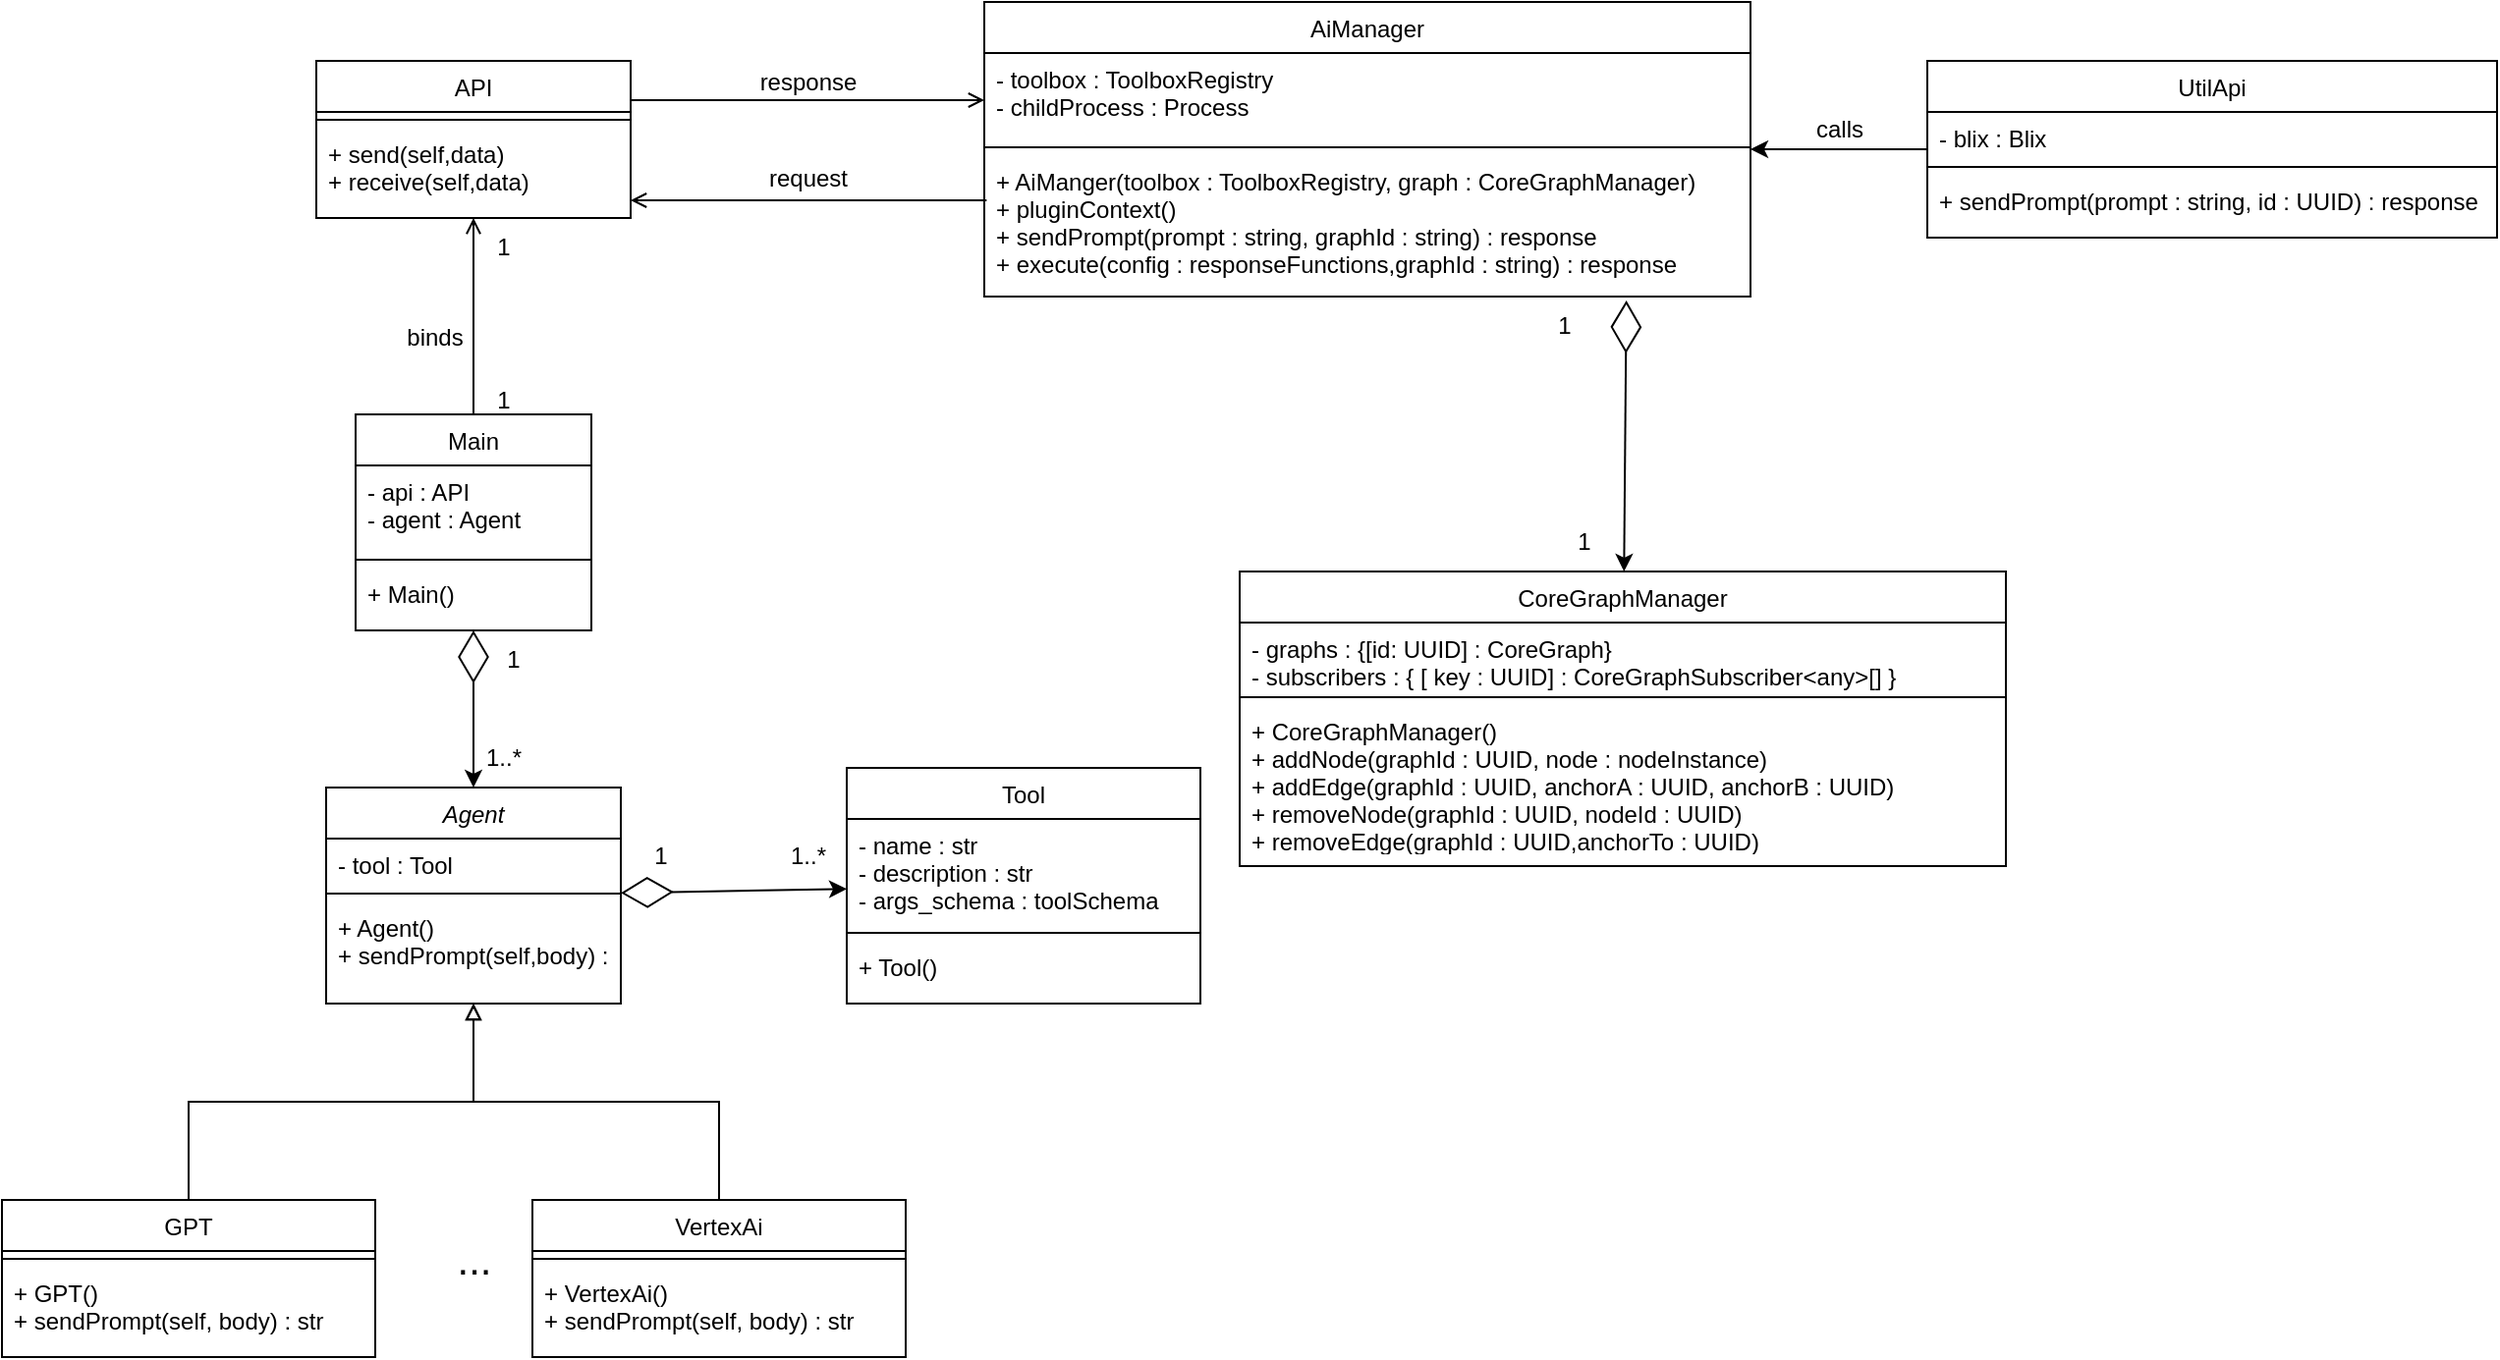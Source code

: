<mxfile version="21.6.6" type="device">
  <diagram id="C5RBs43oDa-KdzZeNtuy" name="Page-1">
    <mxGraphModel dx="1434" dy="907" grid="1" gridSize="10" guides="1" tooltips="1" connect="1" arrows="1" fold="1" page="1" pageScale="1" pageWidth="827" pageHeight="1169" math="0" shadow="0">
      <root>
        <mxCell id="WIyWlLk6GJQsqaUBKTNV-0" />
        <mxCell id="WIyWlLk6GJQsqaUBKTNV-1" parent="WIyWlLk6GJQsqaUBKTNV-0" />
        <mxCell id="zkfFHV4jXpPFQw0GAbJ--0" value="API" style="swimlane;fontStyle=0;align=center;verticalAlign=top;childLayout=stackLayout;horizontal=1;startSize=26;horizontalStack=0;resizeParent=1;resizeLast=0;collapsible=1;marginBottom=0;rounded=0;shadow=0;strokeWidth=1;" parent="WIyWlLk6GJQsqaUBKTNV-1" vertex="1">
          <mxGeometry x="220" y="140" width="160" height="80" as="geometry">
            <mxRectangle x="230" y="140" width="160" height="26" as="alternateBounds" />
          </mxGeometry>
        </mxCell>
        <mxCell id="zkfFHV4jXpPFQw0GAbJ--4" value="" style="line;html=1;strokeWidth=1;align=left;verticalAlign=middle;spacingTop=-1;spacingLeft=3;spacingRight=3;rotatable=0;labelPosition=right;points=[];portConstraint=eastwest;" parent="zkfFHV4jXpPFQw0GAbJ--0" vertex="1">
          <mxGeometry y="26" width="160" height="8" as="geometry" />
        </mxCell>
        <mxCell id="zkfFHV4jXpPFQw0GAbJ--5" value="+ send(self,data)&#xa;+ receive(self,data)&#xa;" style="text;align=left;verticalAlign=top;spacingLeft=4;spacingRight=4;overflow=hidden;rotatable=0;points=[[0,0.5],[1,0.5]];portConstraint=eastwest;" parent="zkfFHV4jXpPFQw0GAbJ--0" vertex="1">
          <mxGeometry y="34" width="160" height="36" as="geometry" />
        </mxCell>
        <mxCell id="zkfFHV4jXpPFQw0GAbJ--17" value="AiManager&#xa;" style="swimlane;fontStyle=0;align=center;verticalAlign=top;childLayout=stackLayout;horizontal=1;startSize=26;horizontalStack=0;resizeParent=1;resizeLast=0;collapsible=1;marginBottom=0;rounded=0;shadow=0;strokeWidth=1;" parent="WIyWlLk6GJQsqaUBKTNV-1" vertex="1">
          <mxGeometry x="560" y="110" width="390" height="150" as="geometry">
            <mxRectangle x="550" y="140" width="160" height="26" as="alternateBounds" />
          </mxGeometry>
        </mxCell>
        <mxCell id="zkfFHV4jXpPFQw0GAbJ--18" value="- toolbox : ToolboxRegistry&#xa;- childProcess : Process&#xa;" style="text;align=left;verticalAlign=top;spacingLeft=4;spacingRight=4;overflow=hidden;rotatable=0;points=[[0,0.5],[1,0.5]];portConstraint=eastwest;" parent="zkfFHV4jXpPFQw0GAbJ--17" vertex="1">
          <mxGeometry y="26" width="390" height="44" as="geometry" />
        </mxCell>
        <mxCell id="zkfFHV4jXpPFQw0GAbJ--23" value="" style="line;html=1;strokeWidth=1;align=left;verticalAlign=middle;spacingTop=-1;spacingLeft=3;spacingRight=3;rotatable=0;labelPosition=right;points=[];portConstraint=eastwest;" parent="zkfFHV4jXpPFQw0GAbJ--17" vertex="1">
          <mxGeometry y="70" width="390" height="8" as="geometry" />
        </mxCell>
        <mxCell id="zkfFHV4jXpPFQw0GAbJ--24" value="+ AiManger(toolbox : ToolboxRegistry, graph : CoreGraphManager)&#xa;+ pluginContext()&#xa;+ sendPrompt(prompt : string, graphId : string) : response&#xa;+ execute(config : responseFunctions,graphId : string) : response&#xa;" style="text;align=left;verticalAlign=top;spacingLeft=4;spacingRight=4;overflow=hidden;rotatable=0;points=[[0,0.5],[1,0.5]];portConstraint=eastwest;" parent="zkfFHV4jXpPFQw0GAbJ--17" vertex="1">
          <mxGeometry y="78" width="390" height="72" as="geometry" />
        </mxCell>
        <mxCell id="zkfFHV4jXpPFQw0GAbJ--26" value="" style="endArrow=open;shadow=0;strokeWidth=1;rounded=0;endFill=1;edgeStyle=elbowEdgeStyle;elbow=vertical;" parent="WIyWlLk6GJQsqaUBKTNV-1" edge="1">
          <mxGeometry x="0.5" y="41" relative="1" as="geometry">
            <mxPoint x="380" y="160" as="sourcePoint" />
            <mxPoint x="560" y="160" as="targetPoint" />
            <mxPoint x="-40" y="32" as="offset" />
          </mxGeometry>
        </mxCell>
        <mxCell id="zkfFHV4jXpPFQw0GAbJ--27" value="" style="resizable=0;align=left;verticalAlign=bottom;labelBackgroundColor=none;fontSize=12;" parent="zkfFHV4jXpPFQw0GAbJ--26" connectable="0" vertex="1">
          <mxGeometry x="-1" relative="1" as="geometry">
            <mxPoint y="4" as="offset" />
          </mxGeometry>
        </mxCell>
        <mxCell id="zkfFHV4jXpPFQw0GAbJ--29" value="response" style="text;html=1;resizable=0;points=[];;align=center;verticalAlign=middle;labelBackgroundColor=none;rounded=0;shadow=0;strokeWidth=1;fontSize=12;" parent="zkfFHV4jXpPFQw0GAbJ--26" connectable="0" vertex="1">
          <mxGeometry x="0.5" y="49" relative="1" as="geometry">
            <mxPoint x="-45" y="40" as="offset" />
          </mxGeometry>
        </mxCell>
        <mxCell id="jLqWz2tM7Y8qz89wDv2X-0" value="" style="endArrow=open;shadow=0;strokeWidth=1;rounded=0;endFill=1;edgeStyle=elbowEdgeStyle;elbow=vertical;entryX=1;entryY=0.5;entryDx=0;entryDy=0;exitX=0.003;exitY=0.319;exitDx=0;exitDy=0;exitPerimeter=0;" parent="WIyWlLk6GJQsqaUBKTNV-1" source="zkfFHV4jXpPFQw0GAbJ--24" edge="1">
          <mxGeometry x="0.5" y="41" relative="1" as="geometry">
            <mxPoint x="430" y="300" as="sourcePoint" />
            <mxPoint x="380" y="211" as="targetPoint" />
            <mxPoint x="-40" y="32" as="offset" />
          </mxGeometry>
        </mxCell>
        <mxCell id="jLqWz2tM7Y8qz89wDv2X-1" value="" style="resizable=0;align=left;verticalAlign=bottom;labelBackgroundColor=none;fontSize=12;" parent="jLqWz2tM7Y8qz89wDv2X-0" connectable="0" vertex="1">
          <mxGeometry x="-1" relative="1" as="geometry">
            <mxPoint y="4" as="offset" />
          </mxGeometry>
        </mxCell>
        <mxCell id="jLqWz2tM7Y8qz89wDv2X-2" value="request" style="text;html=1;resizable=0;points=[];;align=center;verticalAlign=middle;labelBackgroundColor=none;rounded=0;shadow=0;strokeWidth=1;fontSize=12;" parent="jLqWz2tM7Y8qz89wDv2X-0" connectable="0" vertex="1">
          <mxGeometry x="0.5" y="49" relative="1" as="geometry">
            <mxPoint x="45" y="-60" as="offset" />
          </mxGeometry>
        </mxCell>
        <mxCell id="jLqWz2tM7Y8qz89wDv2X-3" value="CoreGraphManager&#xa;" style="swimlane;fontStyle=0;align=center;verticalAlign=top;childLayout=stackLayout;horizontal=1;startSize=26;horizontalStack=0;resizeParent=1;resizeLast=0;collapsible=1;marginBottom=0;rounded=0;shadow=0;strokeWidth=1;" parent="WIyWlLk6GJQsqaUBKTNV-1" vertex="1">
          <mxGeometry x="690" y="400" width="390" height="150" as="geometry">
            <mxRectangle x="550" y="140" width="160" height="26" as="alternateBounds" />
          </mxGeometry>
        </mxCell>
        <mxCell id="jLqWz2tM7Y8qz89wDv2X-4" value="- graphs : {[id: UUID] : CoreGraph}&#xa;- subscribers : { [ key : UUID] : CoreGraphSubscriber&lt;any&gt;[] }&#xa;&#xa;" style="text;align=left;verticalAlign=top;spacingLeft=4;spacingRight=4;overflow=hidden;rotatable=0;points=[[0,0.5],[1,0.5]];portConstraint=eastwest;" parent="jLqWz2tM7Y8qz89wDv2X-3" vertex="1">
          <mxGeometry y="26" width="390" height="34" as="geometry" />
        </mxCell>
        <mxCell id="jLqWz2tM7Y8qz89wDv2X-5" value="" style="line;html=1;strokeWidth=1;align=left;verticalAlign=middle;spacingTop=-1;spacingLeft=3;spacingRight=3;rotatable=0;labelPosition=right;points=[];portConstraint=eastwest;" parent="jLqWz2tM7Y8qz89wDv2X-3" vertex="1">
          <mxGeometry y="60" width="390" height="8" as="geometry" />
        </mxCell>
        <mxCell id="jLqWz2tM7Y8qz89wDv2X-6" value="+ CoreGraphManager()&#xa;+ addNode(graphId : UUID, node : nodeInstance)&#xa;+ addEdge(graphId : UUID, anchorA : UUID, anchorB : UUID)&#xa;+ removeNode(graphId : UUID, nodeId : UUID)&#xa;+ removeEdge(graphId : UUID,anchorTo : UUID)&#xa;&#xa;" style="text;align=left;verticalAlign=top;spacingLeft=4;spacingRight=4;overflow=hidden;rotatable=0;points=[[0,0.5],[1,0.5]];portConstraint=eastwest;" parent="jLqWz2tM7Y8qz89wDv2X-3" vertex="1">
          <mxGeometry y="68" width="390" height="72" as="geometry" />
        </mxCell>
        <mxCell id="jLqWz2tM7Y8qz89wDv2X-10" value="calls" style="text;html=1;align=center;verticalAlign=middle;resizable=0;points=[];autosize=1;strokeColor=none;fillColor=none;" parent="WIyWlLk6GJQsqaUBKTNV-1" vertex="1">
          <mxGeometry x="970" y="160" width="50" height="30" as="geometry" />
        </mxCell>
        <mxCell id="jLqWz2tM7Y8qz89wDv2X-23" value="1" style="text;html=1;align=center;verticalAlign=middle;resizable=0;points=[];autosize=1;strokeColor=none;fillColor=none;" parent="WIyWlLk6GJQsqaUBKTNV-1" vertex="1">
          <mxGeometry x="840" y="260" width="30" height="30" as="geometry" />
        </mxCell>
        <mxCell id="jLqWz2tM7Y8qz89wDv2X-30" value="1" style="text;html=1;align=center;verticalAlign=middle;resizable=0;points=[];autosize=1;strokeColor=none;fillColor=none;" parent="WIyWlLk6GJQsqaUBKTNV-1" vertex="1">
          <mxGeometry x="850" y="370" width="30" height="30" as="geometry" />
        </mxCell>
        <mxCell id="jLqWz2tM7Y8qz89wDv2X-35" value="Main" style="swimlane;fontStyle=0;align=center;verticalAlign=top;childLayout=stackLayout;horizontal=1;startSize=26;horizontalStack=0;resizeParent=1;resizeLast=0;collapsible=1;marginBottom=0;rounded=0;shadow=0;strokeWidth=1;" parent="WIyWlLk6GJQsqaUBKTNV-1" vertex="1">
          <mxGeometry x="240" y="320" width="120" height="110" as="geometry">
            <mxRectangle x="550" y="140" width="160" height="26" as="alternateBounds" />
          </mxGeometry>
        </mxCell>
        <mxCell id="jLqWz2tM7Y8qz89wDv2X-36" value="- api : API&#xa;- agent : Agent&#xa;" style="text;align=left;verticalAlign=top;spacingLeft=4;spacingRight=4;overflow=hidden;rotatable=0;points=[[0,0.5],[1,0.5]];portConstraint=eastwest;" parent="jLqWz2tM7Y8qz89wDv2X-35" vertex="1">
          <mxGeometry y="26" width="120" height="44" as="geometry" />
        </mxCell>
        <mxCell id="jLqWz2tM7Y8qz89wDv2X-37" value="" style="line;html=1;strokeWidth=1;align=left;verticalAlign=middle;spacingTop=-1;spacingLeft=3;spacingRight=3;rotatable=0;labelPosition=right;points=[];portConstraint=eastwest;" parent="jLqWz2tM7Y8qz89wDv2X-35" vertex="1">
          <mxGeometry y="70" width="120" height="8" as="geometry" />
        </mxCell>
        <mxCell id="jLqWz2tM7Y8qz89wDv2X-38" value="+ Main()" style="text;align=left;verticalAlign=top;spacingLeft=4;spacingRight=4;overflow=hidden;rotatable=0;points=[[0,0.5],[1,0.5]];portConstraint=eastwest;" parent="jLqWz2tM7Y8qz89wDv2X-35" vertex="1">
          <mxGeometry y="78" width="120" height="32" as="geometry" />
        </mxCell>
        <mxCell id="jLqWz2tM7Y8qz89wDv2X-39" value="" style="endArrow=open;shadow=0;strokeWidth=1;rounded=0;endFill=1;edgeStyle=elbowEdgeStyle;elbow=vertical;" parent="WIyWlLk6GJQsqaUBKTNV-1" source="jLqWz2tM7Y8qz89wDv2X-35" target="zkfFHV4jXpPFQw0GAbJ--0" edge="1">
          <mxGeometry x="0.5" y="41" relative="1" as="geometry">
            <mxPoint x="70" y="360" as="sourcePoint" />
            <mxPoint x="250" y="360" as="targetPoint" />
            <mxPoint x="-40" y="32" as="offset" />
          </mxGeometry>
        </mxCell>
        <mxCell id="jLqWz2tM7Y8qz89wDv2X-40" value="" style="resizable=0;align=left;verticalAlign=bottom;labelBackgroundColor=none;fontSize=12;" parent="jLqWz2tM7Y8qz89wDv2X-39" connectable="0" vertex="1">
          <mxGeometry x="-1" relative="1" as="geometry">
            <mxPoint y="4" as="offset" />
          </mxGeometry>
        </mxCell>
        <mxCell id="jLqWz2tM7Y8qz89wDv2X-41" value="binds" style="text;html=1;resizable=0;points=[];;align=center;verticalAlign=middle;labelBackgroundColor=none;rounded=0;shadow=0;strokeWidth=1;fontSize=12;" parent="jLqWz2tM7Y8qz89wDv2X-39" connectable="0" vertex="1">
          <mxGeometry x="0.5" y="49" relative="1" as="geometry">
            <mxPoint x="29" y="36" as="offset" />
          </mxGeometry>
        </mxCell>
        <mxCell id="jLqWz2tM7Y8qz89wDv2X-44" value="1" style="text;html=1;align=center;verticalAlign=middle;resizable=0;points=[];autosize=1;strokeColor=none;fillColor=none;" parent="WIyWlLk6GJQsqaUBKTNV-1" vertex="1">
          <mxGeometry x="300" y="220" width="30" height="30" as="geometry" />
        </mxCell>
        <mxCell id="jLqWz2tM7Y8qz89wDv2X-45" value="1" style="text;html=1;align=center;verticalAlign=middle;resizable=0;points=[];autosize=1;strokeColor=none;fillColor=none;" parent="WIyWlLk6GJQsqaUBKTNV-1" vertex="1">
          <mxGeometry x="300" y="298" width="30" height="30" as="geometry" />
        </mxCell>
        <mxCell id="jLqWz2tM7Y8qz89wDv2X-53" value="1" style="text;html=1;align=center;verticalAlign=middle;resizable=0;points=[];autosize=1;strokeColor=none;fillColor=none;" parent="WIyWlLk6GJQsqaUBKTNV-1" vertex="1">
          <mxGeometry x="305" y="430" width="30" height="30" as="geometry" />
        </mxCell>
        <mxCell id="jLqWz2tM7Y8qz89wDv2X-54" value="1..*" style="text;html=1;align=center;verticalAlign=middle;resizable=0;points=[];autosize=1;strokeColor=none;fillColor=none;" parent="WIyWlLk6GJQsqaUBKTNV-1" vertex="1">
          <mxGeometry x="295" y="480" width="40" height="30" as="geometry" />
        </mxCell>
        <mxCell id="jLqWz2tM7Y8qz89wDv2X-63" style="edgeStyle=orthogonalEdgeStyle;rounded=0;orthogonalLoop=1;jettySize=auto;html=1;endArrow=block;endFill=0;" parent="WIyWlLk6GJQsqaUBKTNV-1" source="jLqWz2tM7Y8qz89wDv2X-56" target="o6im_NON9Ei9PxBCn9Y6-16" edge="1">
          <mxGeometry relative="1" as="geometry">
            <mxPoint x="300" y="590" as="targetPoint" />
          </mxGeometry>
        </mxCell>
        <mxCell id="jLqWz2tM7Y8qz89wDv2X-56" value="GPT" style="swimlane;fontStyle=0;align=center;verticalAlign=top;childLayout=stackLayout;horizontal=1;startSize=26;horizontalStack=0;resizeParent=1;resizeLast=0;collapsible=1;marginBottom=0;rounded=0;shadow=0;strokeWidth=1;" parent="WIyWlLk6GJQsqaUBKTNV-1" vertex="1">
          <mxGeometry x="60" y="720" width="190" height="80" as="geometry">
            <mxRectangle x="550" y="140" width="160" height="26" as="alternateBounds" />
          </mxGeometry>
        </mxCell>
        <mxCell id="jLqWz2tM7Y8qz89wDv2X-57" value="" style="line;html=1;strokeWidth=1;align=left;verticalAlign=middle;spacingTop=-1;spacingLeft=3;spacingRight=3;rotatable=0;labelPosition=right;points=[];portConstraint=eastwest;" parent="jLqWz2tM7Y8qz89wDv2X-56" vertex="1">
          <mxGeometry y="26" width="190" height="8" as="geometry" />
        </mxCell>
        <mxCell id="jLqWz2tM7Y8qz89wDv2X-58" value="+ GPT()&#xa;+ sendPrompt(self, body) : str&#xa;" style="text;align=left;verticalAlign=top;spacingLeft=4;spacingRight=4;overflow=hidden;rotatable=0;points=[[0,0.5],[1,0.5]];portConstraint=eastwest;fontStyle=0" parent="jLqWz2tM7Y8qz89wDv2X-56" vertex="1">
          <mxGeometry y="34" width="190" height="32" as="geometry" />
        </mxCell>
        <mxCell id="jLqWz2tM7Y8qz89wDv2X-64" style="edgeStyle=orthogonalEdgeStyle;rounded=0;orthogonalLoop=1;jettySize=auto;html=1;endArrow=block;endFill=0;" parent="WIyWlLk6GJQsqaUBKTNV-1" source="jLqWz2tM7Y8qz89wDv2X-59" target="o6im_NON9Ei9PxBCn9Y6-16" edge="1">
          <mxGeometry relative="1" as="geometry">
            <mxPoint x="300" y="590" as="targetPoint" />
          </mxGeometry>
        </mxCell>
        <mxCell id="jLqWz2tM7Y8qz89wDv2X-59" value="VertexAi" style="swimlane;fontStyle=0;align=center;verticalAlign=top;childLayout=stackLayout;horizontal=1;startSize=26;horizontalStack=0;resizeParent=1;resizeLast=0;collapsible=1;marginBottom=0;rounded=0;shadow=0;strokeWidth=1;" parent="WIyWlLk6GJQsqaUBKTNV-1" vertex="1">
          <mxGeometry x="330" y="720" width="190" height="80" as="geometry">
            <mxRectangle x="550" y="140" width="160" height="26" as="alternateBounds" />
          </mxGeometry>
        </mxCell>
        <mxCell id="jLqWz2tM7Y8qz89wDv2X-60" value="" style="line;html=1;strokeWidth=1;align=left;verticalAlign=middle;spacingTop=-1;spacingLeft=3;spacingRight=3;rotatable=0;labelPosition=right;points=[];portConstraint=eastwest;" parent="jLqWz2tM7Y8qz89wDv2X-59" vertex="1">
          <mxGeometry y="26" width="190" height="8" as="geometry" />
        </mxCell>
        <mxCell id="jLqWz2tM7Y8qz89wDv2X-61" value="+ VertexAi()&#xa;+ sendPrompt(self, body) : str&#xa;" style="text;align=left;verticalAlign=top;spacingLeft=4;spacingRight=4;overflow=hidden;rotatable=0;points=[[0,0.5],[1,0.5]];portConstraint=eastwest;fontStyle=0" parent="jLqWz2tM7Y8qz89wDv2X-59" vertex="1">
          <mxGeometry y="34" width="190" height="32" as="geometry" />
        </mxCell>
        <mxCell id="jLqWz2tM7Y8qz89wDv2X-62" value="..." style="text;html=1;align=center;verticalAlign=middle;resizable=0;points=[];autosize=1;strokeColor=none;fillColor=none;fontSize=21;" parent="WIyWlLk6GJQsqaUBKTNV-1" vertex="1">
          <mxGeometry x="280" y="730" width="40" height="40" as="geometry" />
        </mxCell>
        <mxCell id="-kwt9t6BVn5znbfFT34z-2" value="" style="endArrow=diamondThin;endFill=0;endSize=24;html=1;rounded=0;startArrow=classic;startFill=1;entryX=0.838;entryY=1.028;entryDx=0;entryDy=0;entryPerimeter=0;" parent="WIyWlLk6GJQsqaUBKTNV-1" source="jLqWz2tM7Y8qz89wDv2X-3" target="zkfFHV4jXpPFQw0GAbJ--24" edge="1">
          <mxGeometry width="160" relative="1" as="geometry">
            <mxPoint x="850" y="400" as="sourcePoint" />
            <mxPoint x="414" y="300" as="targetPoint" />
            <Array as="points" />
          </mxGeometry>
        </mxCell>
        <mxCell id="-kwt9t6BVn5znbfFT34z-4" value="" style="endArrow=diamondThin;endFill=0;endSize=24;html=1;rounded=0;startArrow=classic;startFill=1;" parent="WIyWlLk6GJQsqaUBKTNV-1" target="jLqWz2tM7Y8qz89wDv2X-35" edge="1">
          <mxGeometry width="160" relative="1" as="geometry">
            <mxPoint x="300" y="510" as="sourcePoint" />
            <mxPoint x="500" y="300" as="targetPoint" />
            <Array as="points" />
          </mxGeometry>
        </mxCell>
        <mxCell id="-kwt9t6BVn5znbfFT34z-5" style="edgeStyle=orthogonalEdgeStyle;rounded=0;orthogonalLoop=1;jettySize=auto;html=1;" parent="WIyWlLk6GJQsqaUBKTNV-1" source="-kwt9t6BVn5znbfFT34z-7" target="zkfFHV4jXpPFQw0GAbJ--17" edge="1">
          <mxGeometry relative="1" as="geometry">
            <mxPoint x="1080" y="197" as="sourcePoint" />
          </mxGeometry>
        </mxCell>
        <mxCell id="-kwt9t6BVn5znbfFT34z-7" value="UtilApi" style="swimlane;fontStyle=0;align=center;verticalAlign=top;childLayout=stackLayout;horizontal=1;startSize=26;horizontalStack=0;resizeParent=1;resizeLast=0;collapsible=1;marginBottom=0;rounded=0;shadow=0;strokeWidth=1;" parent="WIyWlLk6GJQsqaUBKTNV-1" vertex="1">
          <mxGeometry x="1040" y="140" width="290" height="90" as="geometry">
            <mxRectangle x="550" y="140" width="160" height="26" as="alternateBounds" />
          </mxGeometry>
        </mxCell>
        <mxCell id="-kwt9t6BVn5znbfFT34z-8" value="- blix : Blix" style="text;align=left;verticalAlign=top;spacingLeft=4;spacingRight=4;overflow=hidden;rotatable=0;points=[[0,0.5],[1,0.5]];portConstraint=eastwest;" parent="-kwt9t6BVn5znbfFT34z-7" vertex="1">
          <mxGeometry y="26" width="290" height="24" as="geometry" />
        </mxCell>
        <mxCell id="-kwt9t6BVn5znbfFT34z-9" value="" style="line;html=1;strokeWidth=1;align=left;verticalAlign=middle;spacingTop=-1;spacingLeft=3;spacingRight=3;rotatable=0;labelPosition=right;points=[];portConstraint=eastwest;" parent="-kwt9t6BVn5znbfFT34z-7" vertex="1">
          <mxGeometry y="50" width="290" height="8" as="geometry" />
        </mxCell>
        <mxCell id="-kwt9t6BVn5znbfFT34z-10" value="+ sendPrompt(prompt : string, id : UUID) : response" style="text;align=left;verticalAlign=top;spacingLeft=4;spacingRight=4;overflow=hidden;rotatable=0;points=[[0,0.5],[1,0.5]];portConstraint=eastwest;" parent="-kwt9t6BVn5znbfFT34z-7" vertex="1">
          <mxGeometry y="58" width="290" height="32" as="geometry" />
        </mxCell>
        <mxCell id="o6im_NON9Ei9PxBCn9Y6-4" value="Tool" style="swimlane;fontStyle=0;align=center;verticalAlign=top;childLayout=stackLayout;horizontal=1;startSize=26;horizontalStack=0;resizeParent=1;resizeLast=0;collapsible=1;marginBottom=0;rounded=0;shadow=0;strokeWidth=1;" parent="WIyWlLk6GJQsqaUBKTNV-1" vertex="1">
          <mxGeometry x="490" y="500" width="180" height="120" as="geometry">
            <mxRectangle x="550" y="140" width="160" height="26" as="alternateBounds" />
          </mxGeometry>
        </mxCell>
        <mxCell id="o6im_NON9Ei9PxBCn9Y6-5" value="- name : str&#xa;- description : str&#xa;- args_schema : toolSchema&#xa;" style="text;align=left;verticalAlign=top;spacingLeft=4;spacingRight=4;overflow=hidden;rotatable=0;points=[[0,0.5],[1,0.5]];portConstraint=eastwest;" parent="o6im_NON9Ei9PxBCn9Y6-4" vertex="1">
          <mxGeometry y="26" width="180" height="54" as="geometry" />
        </mxCell>
        <mxCell id="o6im_NON9Ei9PxBCn9Y6-6" value="" style="line;html=1;strokeWidth=1;align=left;verticalAlign=middle;spacingTop=-1;spacingLeft=3;spacingRight=3;rotatable=0;labelPosition=right;points=[];portConstraint=eastwest;" parent="o6im_NON9Ei9PxBCn9Y6-4" vertex="1">
          <mxGeometry y="80" width="180" height="8" as="geometry" />
        </mxCell>
        <mxCell id="o6im_NON9Ei9PxBCn9Y6-7" value="+ Tool()" style="text;align=left;verticalAlign=top;spacingLeft=4;spacingRight=4;overflow=hidden;rotatable=0;points=[[0,0.5],[1,0.5]];portConstraint=eastwest;" parent="o6im_NON9Ei9PxBCn9Y6-4" vertex="1">
          <mxGeometry y="88" width="180" height="32" as="geometry" />
        </mxCell>
        <mxCell id="o6im_NON9Ei9PxBCn9Y6-8" value="" style="endArrow=diamondThin;endFill=0;endSize=24;html=1;rounded=0;startArrow=classic;startFill=1;" parent="WIyWlLk6GJQsqaUBKTNV-1" source="o6im_NON9Ei9PxBCn9Y6-4" target="o6im_NON9Ei9PxBCn9Y6-16" edge="1">
          <mxGeometry width="160" relative="1" as="geometry">
            <mxPoint x="660" y="768" as="sourcePoint" />
            <mxPoint x="395" y="548.304" as="targetPoint" />
            <Array as="points" />
          </mxGeometry>
        </mxCell>
        <mxCell id="o6im_NON9Ei9PxBCn9Y6-9" value="1" style="text;html=1;align=center;verticalAlign=middle;resizable=0;points=[];autosize=1;strokeColor=none;fillColor=none;" parent="WIyWlLk6GJQsqaUBKTNV-1" vertex="1">
          <mxGeometry x="380" y="530" width="30" height="30" as="geometry" />
        </mxCell>
        <mxCell id="o6im_NON9Ei9PxBCn9Y6-11" value="1..*" style="text;html=1;align=center;verticalAlign=middle;resizable=0;points=[];autosize=1;strokeColor=none;fillColor=none;" parent="WIyWlLk6GJQsqaUBKTNV-1" vertex="1">
          <mxGeometry x="450" y="530" width="40" height="30" as="geometry" />
        </mxCell>
        <mxCell id="o6im_NON9Ei9PxBCn9Y6-16" value="Agent" style="swimlane;fontStyle=2;align=center;verticalAlign=top;childLayout=stackLayout;horizontal=1;startSize=26;horizontalStack=0;resizeParent=1;resizeLast=0;collapsible=1;marginBottom=0;rounded=0;shadow=0;strokeWidth=1;" parent="WIyWlLk6GJQsqaUBKTNV-1" vertex="1">
          <mxGeometry x="225" y="510" width="150" height="110" as="geometry">
            <mxRectangle x="550" y="140" width="160" height="26" as="alternateBounds" />
          </mxGeometry>
        </mxCell>
        <mxCell id="o6im_NON9Ei9PxBCn9Y6-17" value="- tool : Tool" style="text;align=left;verticalAlign=top;spacingLeft=4;spacingRight=4;overflow=hidden;rotatable=0;points=[[0,0.5],[1,0.5]];portConstraint=eastwest;" parent="o6im_NON9Ei9PxBCn9Y6-16" vertex="1">
          <mxGeometry y="26" width="150" height="24" as="geometry" />
        </mxCell>
        <mxCell id="o6im_NON9Ei9PxBCn9Y6-18" value="" style="line;html=1;strokeWidth=1;align=left;verticalAlign=middle;spacingTop=-1;spacingLeft=3;spacingRight=3;rotatable=0;labelPosition=right;points=[];portConstraint=eastwest;" parent="o6im_NON9Ei9PxBCn9Y6-16" vertex="1">
          <mxGeometry y="50" width="150" height="8" as="geometry" />
        </mxCell>
        <mxCell id="o6im_NON9Ei9PxBCn9Y6-19" value="+ Agent()&#xa;+ sendPrompt(self,body) : str&#xa;" style="text;align=left;verticalAlign=top;spacingLeft=4;spacingRight=4;overflow=hidden;rotatable=0;points=[[0,0.5],[1,0.5]];portConstraint=eastwest;" parent="o6im_NON9Ei9PxBCn9Y6-16" vertex="1">
          <mxGeometry y="58" width="150" height="32" as="geometry" />
        </mxCell>
      </root>
    </mxGraphModel>
  </diagram>
</mxfile>
